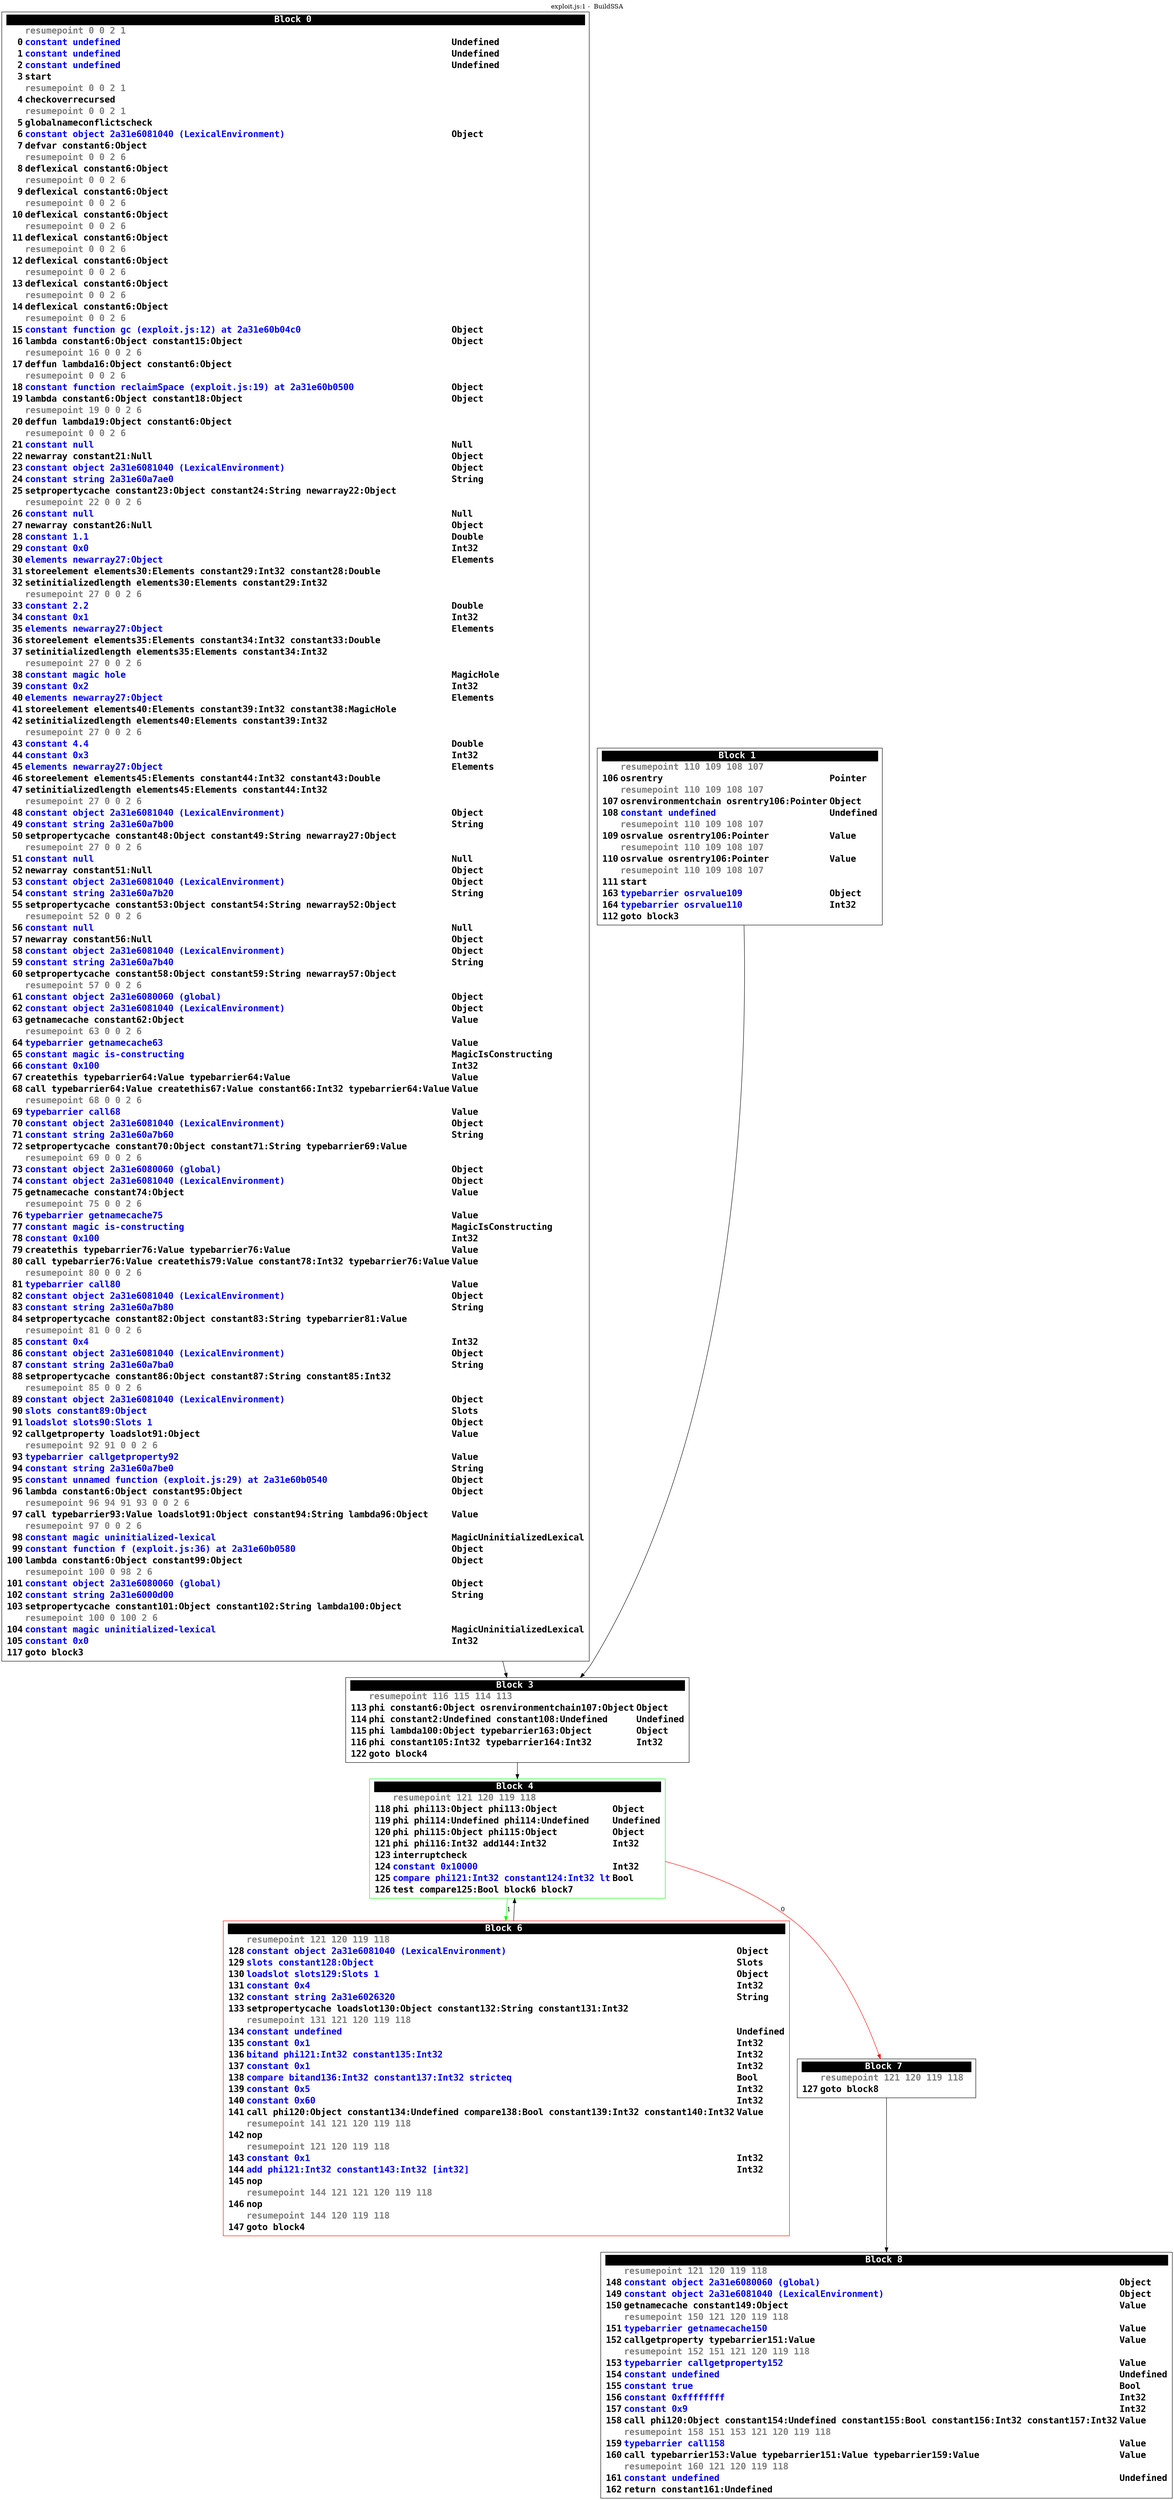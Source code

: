 digraph {
labelloc = t;
labelfontsize = 30;
label = "exploit.js:1 -  BuildSSA";
  rankdir=TB
  splines=true

  "Block0" [ shape=box fontsize=20 fontname="Consolas Bold" label=<<table border="0" cellborder="0" cellpadding="1"><tr><td align="center" bgcolor="black" colspan="3"><font color="white">Block 0 </font></td></tr><tr><td align="left"></td><td align="left"><font color="grey50">resumepoint 0 0 2 1 </font></td><td></td></tr><tr><td align="right" port="i0">0</td><td align="left"><font color="blue">constant undefined</font></td><td align="left">Undefined</td></tr><tr><td align="right" port="i1">1</td><td align="left"><font color="blue">constant undefined</font></td><td align="left">Undefined</td></tr><tr><td align="right" port="i2">2</td><td align="left"><font color="blue">constant undefined</font></td><td align="left">Undefined</td></tr><tr><td align="right" port="i3">3</td><td align="left">start</td></tr><tr><td align="left"></td><td align="left"><font color="grey50">resumepoint 0 0 2 1 </font></td><td></td></tr><tr><td align="right" port="i4">4</td><td align="left">checkoverrecursed</td></tr><tr><td align="left"></td><td align="left"><font color="grey50">resumepoint 0 0 2 1 </font></td><td></td></tr><tr><td align="right" port="i5">5</td><td align="left">globalnameconflictscheck</td></tr><tr><td align="right" port="i6">6</td><td align="left"><font color="blue">constant object 2a31e6081040 (LexicalEnvironment)</font></td><td align="left">Object</td></tr><tr><td align="right" port="i7">7</td><td align="left">defvar constant6:Object</td></tr><tr><td align="left"></td><td align="left"><font color="grey50">resumepoint 0 0 2 6 </font></td><td></td></tr><tr><td align="right" port="i8">8</td><td align="left">deflexical constant6:Object</td></tr><tr><td align="left"></td><td align="left"><font color="grey50">resumepoint 0 0 2 6 </font></td><td></td></tr><tr><td align="right" port="i9">9</td><td align="left">deflexical constant6:Object</td></tr><tr><td align="left"></td><td align="left"><font color="grey50">resumepoint 0 0 2 6 </font></td><td></td></tr><tr><td align="right" port="i10">10</td><td align="left">deflexical constant6:Object</td></tr><tr><td align="left"></td><td align="left"><font color="grey50">resumepoint 0 0 2 6 </font></td><td></td></tr><tr><td align="right" port="i11">11</td><td align="left">deflexical constant6:Object</td></tr><tr><td align="left"></td><td align="left"><font color="grey50">resumepoint 0 0 2 6 </font></td><td></td></tr><tr><td align="right" port="i12">12</td><td align="left">deflexical constant6:Object</td></tr><tr><td align="left"></td><td align="left"><font color="grey50">resumepoint 0 0 2 6 </font></td><td></td></tr><tr><td align="right" port="i13">13</td><td align="left">deflexical constant6:Object</td></tr><tr><td align="left"></td><td align="left"><font color="grey50">resumepoint 0 0 2 6 </font></td><td></td></tr><tr><td align="right" port="i14">14</td><td align="left">deflexical constant6:Object</td></tr><tr><td align="left"></td><td align="left"><font color="grey50">resumepoint 0 0 2 6 </font></td><td></td></tr><tr><td align="right" port="i15">15</td><td align="left"><font color="blue">constant function gc (exploit.js:12) at 2a31e60b04c0</font></td><td align="left">Object</td></tr><tr><td align="right" port="i16">16</td><td align="left">lambda constant6:Object constant15:Object</td><td align="left">Object</td></tr><tr><td align="left"></td><td align="left"><font color="grey50">resumepoint 16 0 0 2 6 </font></td><td></td></tr><tr><td align="right" port="i17">17</td><td align="left">deffun lambda16:Object constant6:Object</td></tr><tr><td align="left"></td><td align="left"><font color="grey50">resumepoint 0 0 2 6 </font></td><td></td></tr><tr><td align="right" port="i18">18</td><td align="left"><font color="blue">constant function reclaimSpace (exploit.js:19) at 2a31e60b0500</font></td><td align="left">Object</td></tr><tr><td align="right" port="i19">19</td><td align="left">lambda constant6:Object constant18:Object</td><td align="left">Object</td></tr><tr><td align="left"></td><td align="left"><font color="grey50">resumepoint 19 0 0 2 6 </font></td><td></td></tr><tr><td align="right" port="i20">20</td><td align="left">deffun lambda19:Object constant6:Object</td></tr><tr><td align="left"></td><td align="left"><font color="grey50">resumepoint 0 0 2 6 </font></td><td></td></tr><tr><td align="right" port="i21">21</td><td align="left"><font color="blue">constant null</font></td><td align="left">Null</td></tr><tr><td align="right" port="i22">22</td><td align="left">newarray constant21:Null</td><td align="left">Object</td></tr><tr><td align="right" port="i23">23</td><td align="left"><font color="blue">constant object 2a31e6081040 (LexicalEnvironment)</font></td><td align="left">Object</td></tr><tr><td align="right" port="i24">24</td><td align="left"><font color="blue">constant string 2a31e60a7ae0</font></td><td align="left">String</td></tr><tr><td align="right" port="i25">25</td><td align="left">setpropertycache constant23:Object constant24:String newarray22:Object</td></tr><tr><td align="left"></td><td align="left"><font color="grey50">resumepoint 22 0 0 2 6 </font></td><td></td></tr><tr><td align="right" port="i26">26</td><td align="left"><font color="blue">constant null</font></td><td align="left">Null</td></tr><tr><td align="right" port="i27">27</td><td align="left">newarray constant26:Null</td><td align="left">Object</td></tr><tr><td align="right" port="i28">28</td><td align="left"><font color="blue">constant 1.1</font></td><td align="left">Double</td></tr><tr><td align="right" port="i29">29</td><td align="left"><font color="blue">constant 0x0</font></td><td align="left">Int32</td></tr><tr><td align="right" port="i30">30</td><td align="left"><font color="blue">elements newarray27:Object</font></td><td align="left">Elements</td></tr><tr><td align="right" port="i31">31</td><td align="left">storeelement elements30:Elements constant29:Int32 constant28:Double</td></tr><tr><td align="right" port="i32">32</td><td align="left">setinitializedlength elements30:Elements constant29:Int32</td></tr><tr><td align="left"></td><td align="left"><font color="grey50">resumepoint 27 0 0 2 6 </font></td><td></td></tr><tr><td align="right" port="i33">33</td><td align="left"><font color="blue">constant 2.2</font></td><td align="left">Double</td></tr><tr><td align="right" port="i34">34</td><td align="left"><font color="blue">constant 0x1</font></td><td align="left">Int32</td></tr><tr><td align="right" port="i35">35</td><td align="left"><font color="blue">elements newarray27:Object</font></td><td align="left">Elements</td></tr><tr><td align="right" port="i36">36</td><td align="left">storeelement elements35:Elements constant34:Int32 constant33:Double</td></tr><tr><td align="right" port="i37">37</td><td align="left">setinitializedlength elements35:Elements constant34:Int32</td></tr><tr><td align="left"></td><td align="left"><font color="grey50">resumepoint 27 0 0 2 6 </font></td><td></td></tr><tr><td align="right" port="i38">38</td><td align="left"><font color="blue">constant magic hole</font></td><td align="left">MagicHole</td></tr><tr><td align="right" port="i39">39</td><td align="left"><font color="blue">constant 0x2</font></td><td align="left">Int32</td></tr><tr><td align="right" port="i40">40</td><td align="left"><font color="blue">elements newarray27:Object</font></td><td align="left">Elements</td></tr><tr><td align="right" port="i41">41</td><td align="left">storeelement elements40:Elements constant39:Int32 constant38:MagicHole</td></tr><tr><td align="right" port="i42">42</td><td align="left">setinitializedlength elements40:Elements constant39:Int32</td></tr><tr><td align="left"></td><td align="left"><font color="grey50">resumepoint 27 0 0 2 6 </font></td><td></td></tr><tr><td align="right" port="i43">43</td><td align="left"><font color="blue">constant 4.4</font></td><td align="left">Double</td></tr><tr><td align="right" port="i44">44</td><td align="left"><font color="blue">constant 0x3</font></td><td align="left">Int32</td></tr><tr><td align="right" port="i45">45</td><td align="left"><font color="blue">elements newarray27:Object</font></td><td align="left">Elements</td></tr><tr><td align="right" port="i46">46</td><td align="left">storeelement elements45:Elements constant44:Int32 constant43:Double</td></tr><tr><td align="right" port="i47">47</td><td align="left">setinitializedlength elements45:Elements constant44:Int32</td></tr><tr><td align="left"></td><td align="left"><font color="grey50">resumepoint 27 0 0 2 6 </font></td><td></td></tr><tr><td align="right" port="i48">48</td><td align="left"><font color="blue">constant object 2a31e6081040 (LexicalEnvironment)</font></td><td align="left">Object</td></tr><tr><td align="right" port="i49">49</td><td align="left"><font color="blue">constant string 2a31e60a7b00</font></td><td align="left">String</td></tr><tr><td align="right" port="i50">50</td><td align="left">setpropertycache constant48:Object constant49:String newarray27:Object</td></tr><tr><td align="left"></td><td align="left"><font color="grey50">resumepoint 27 0 0 2 6 </font></td><td></td></tr><tr><td align="right" port="i51">51</td><td align="left"><font color="blue">constant null</font></td><td align="left">Null</td></tr><tr><td align="right" port="i52">52</td><td align="left">newarray constant51:Null</td><td align="left">Object</td></tr><tr><td align="right" port="i53">53</td><td align="left"><font color="blue">constant object 2a31e6081040 (LexicalEnvironment)</font></td><td align="left">Object</td></tr><tr><td align="right" port="i54">54</td><td align="left"><font color="blue">constant string 2a31e60a7b20</font></td><td align="left">String</td></tr><tr><td align="right" port="i55">55</td><td align="left">setpropertycache constant53:Object constant54:String newarray52:Object</td></tr><tr><td align="left"></td><td align="left"><font color="grey50">resumepoint 52 0 0 2 6 </font></td><td></td></tr><tr><td align="right" port="i56">56</td><td align="left"><font color="blue">constant null</font></td><td align="left">Null</td></tr><tr><td align="right" port="i57">57</td><td align="left">newarray constant56:Null</td><td align="left">Object</td></tr><tr><td align="right" port="i58">58</td><td align="left"><font color="blue">constant object 2a31e6081040 (LexicalEnvironment)</font></td><td align="left">Object</td></tr><tr><td align="right" port="i59">59</td><td align="left"><font color="blue">constant string 2a31e60a7b40</font></td><td align="left">String</td></tr><tr><td align="right" port="i60">60</td><td align="left">setpropertycache constant58:Object constant59:String newarray57:Object</td></tr><tr><td align="left"></td><td align="left"><font color="grey50">resumepoint 57 0 0 2 6 </font></td><td></td></tr><tr><td align="right" port="i61">61</td><td align="left"><font color="blue">constant object 2a31e6080060 (global)</font></td><td align="left">Object</td></tr><tr><td align="right" port="i62">62</td><td align="left"><font color="blue">constant object 2a31e6081040 (LexicalEnvironment)</font></td><td align="left">Object</td></tr><tr><td align="right" port="i63">63</td><td align="left">getnamecache constant62:Object</td><td align="left">Value</td></tr><tr><td align="left"></td><td align="left"><font color="grey50">resumepoint 63 0 0 2 6 </font></td><td></td></tr><tr><td align="right" port="i64">64</td><td align="left"><font color="blue">typebarrier getnamecache63</font></td><td align="left">Value</td></tr><tr><td align="right" port="i65">65</td><td align="left"><font color="blue">constant magic is-constructing</font></td><td align="left">MagicIsConstructing</td></tr><tr><td align="right" port="i66">66</td><td align="left"><font color="blue">constant 0x100</font></td><td align="left">Int32</td></tr><tr><td align="right" port="i67">67</td><td align="left">createthis typebarrier64:Value typebarrier64:Value</td><td align="left">Value</td></tr><tr><td align="right" port="i68">68</td><td align="left">call typebarrier64:Value createthis67:Value constant66:Int32 typebarrier64:Value</td><td align="left">Value</td></tr><tr><td align="left"></td><td align="left"><font color="grey50">resumepoint 68 0 0 2 6 </font></td><td></td></tr><tr><td align="right" port="i69">69</td><td align="left"><font color="blue">typebarrier call68</font></td><td align="left">Value</td></tr><tr><td align="right" port="i70">70</td><td align="left"><font color="blue">constant object 2a31e6081040 (LexicalEnvironment)</font></td><td align="left">Object</td></tr><tr><td align="right" port="i71">71</td><td align="left"><font color="blue">constant string 2a31e60a7b60</font></td><td align="left">String</td></tr><tr><td align="right" port="i72">72</td><td align="left">setpropertycache constant70:Object constant71:String typebarrier69:Value</td></tr><tr><td align="left"></td><td align="left"><font color="grey50">resumepoint 69 0 0 2 6 </font></td><td></td></tr><tr><td align="right" port="i73">73</td><td align="left"><font color="blue">constant object 2a31e6080060 (global)</font></td><td align="left">Object</td></tr><tr><td align="right" port="i74">74</td><td align="left"><font color="blue">constant object 2a31e6081040 (LexicalEnvironment)</font></td><td align="left">Object</td></tr><tr><td align="right" port="i75">75</td><td align="left">getnamecache constant74:Object</td><td align="left">Value</td></tr><tr><td align="left"></td><td align="left"><font color="grey50">resumepoint 75 0 0 2 6 </font></td><td></td></tr><tr><td align="right" port="i76">76</td><td align="left"><font color="blue">typebarrier getnamecache75</font></td><td align="left">Value</td></tr><tr><td align="right" port="i77">77</td><td align="left"><font color="blue">constant magic is-constructing</font></td><td align="left">MagicIsConstructing</td></tr><tr><td align="right" port="i78">78</td><td align="left"><font color="blue">constant 0x100</font></td><td align="left">Int32</td></tr><tr><td align="right" port="i79">79</td><td align="left">createthis typebarrier76:Value typebarrier76:Value</td><td align="left">Value</td></tr><tr><td align="right" port="i80">80</td><td align="left">call typebarrier76:Value createthis79:Value constant78:Int32 typebarrier76:Value</td><td align="left">Value</td></tr><tr><td align="left"></td><td align="left"><font color="grey50">resumepoint 80 0 0 2 6 </font></td><td></td></tr><tr><td align="right" port="i81">81</td><td align="left"><font color="blue">typebarrier call80</font></td><td align="left">Value</td></tr><tr><td align="right" port="i82">82</td><td align="left"><font color="blue">constant object 2a31e6081040 (LexicalEnvironment)</font></td><td align="left">Object</td></tr><tr><td align="right" port="i83">83</td><td align="left"><font color="blue">constant string 2a31e60a7b80</font></td><td align="left">String</td></tr><tr><td align="right" port="i84">84</td><td align="left">setpropertycache constant82:Object constant83:String typebarrier81:Value</td></tr><tr><td align="left"></td><td align="left"><font color="grey50">resumepoint 81 0 0 2 6 </font></td><td></td></tr><tr><td align="right" port="i85">85</td><td align="left"><font color="blue">constant 0x4</font></td><td align="left">Int32</td></tr><tr><td align="right" port="i86">86</td><td align="left"><font color="blue">constant object 2a31e6081040 (LexicalEnvironment)</font></td><td align="left">Object</td></tr><tr><td align="right" port="i87">87</td><td align="left"><font color="blue">constant string 2a31e60a7ba0</font></td><td align="left">String</td></tr><tr><td align="right" port="i88">88</td><td align="left">setpropertycache constant86:Object constant87:String constant85:Int32</td></tr><tr><td align="left"></td><td align="left"><font color="grey50">resumepoint 85 0 0 2 6 </font></td><td></td></tr><tr><td align="right" port="i89">89</td><td align="left"><font color="blue">constant object 2a31e6081040 (LexicalEnvironment)</font></td><td align="left">Object</td></tr><tr><td align="right" port="i90">90</td><td align="left"><font color="blue">slots constant89:Object</font></td><td align="left">Slots</td></tr><tr><td align="right" port="i91">91</td><td align="left"><font color="blue">loadslot slots90:Slots 1</font></td><td align="left">Object</td></tr><tr><td align="right" port="i92">92</td><td align="left">callgetproperty loadslot91:Object</td><td align="left">Value</td></tr><tr><td align="left"></td><td align="left"><font color="grey50">resumepoint 92 91 0 0 2 6 </font></td><td></td></tr><tr><td align="right" port="i93">93</td><td align="left"><font color="blue">typebarrier callgetproperty92</font></td><td align="left">Value</td></tr><tr><td align="right" port="i94">94</td><td align="left"><font color="blue">constant string 2a31e60a7be0</font></td><td align="left">String</td></tr><tr><td align="right" port="i95">95</td><td align="left"><font color="blue">constant unnamed function (exploit.js:29) at 2a31e60b0540</font></td><td align="left">Object</td></tr><tr><td align="right" port="i96">96</td><td align="left">lambda constant6:Object constant95:Object</td><td align="left">Object</td></tr><tr><td align="left"></td><td align="left"><font color="grey50">resumepoint 96 94 91 93 0 0 2 6 </font></td><td></td></tr><tr><td align="right" port="i97">97</td><td align="left">call typebarrier93:Value loadslot91:Object constant94:String lambda96:Object</td><td align="left">Value</td></tr><tr><td align="left"></td><td align="left"><font color="grey50">resumepoint 97 0 0 2 6 </font></td><td></td></tr><tr><td align="right" port="i98">98</td><td align="left"><font color="blue">constant magic uninitialized-lexical</font></td><td align="left">MagicUninitializedLexical</td></tr><tr><td align="right" port="i99">99</td><td align="left"><font color="blue">constant function f (exploit.js:36) at 2a31e60b0580</font></td><td align="left">Object</td></tr><tr><td align="right" port="i100">100</td><td align="left">lambda constant6:Object constant99:Object</td><td align="left">Object</td></tr><tr><td align="left"></td><td align="left"><font color="grey50">resumepoint 100 0 98 2 6 </font></td><td></td></tr><tr><td align="right" port="i101">101</td><td align="left"><font color="blue">constant object 2a31e6080060 (global)</font></td><td align="left">Object</td></tr><tr><td align="right" port="i102">102</td><td align="left"><font color="blue">constant string 2a31e6000d00</font></td><td align="left">String</td></tr><tr><td align="right" port="i103">103</td><td align="left">setpropertycache constant101:Object constant102:String lambda100:Object</td></tr><tr><td align="left"></td><td align="left"><font color="grey50">resumepoint 100 0 100 2 6 </font></td><td></td></tr><tr><td align="right" port="i104">104</td><td align="left"><font color="blue">constant magic uninitialized-lexical</font></td><td align="left">MagicUninitializedLexical</td></tr><tr><td align="right" port="i105">105</td><td align="left"><font color="blue">constant 0x0</font></td><td align="left">Int32</td></tr><tr><td align="right" port="i117">117</td><td align="left">goto block3</td></tr></table>> ] ;
  "Block1" [ shape=box fontsize=20 fontname="Consolas Bold" label=<<table border="0" cellborder="0" cellpadding="1"><tr><td align="center" bgcolor="black" colspan="3"><font color="white">Block 1 </font></td></tr><tr><td align="left"></td><td align="left"><font color="grey50">resumepoint 110 109 108 107 </font></td><td></td></tr><tr><td align="right" port="i106">106</td><td align="left">osrentry</td><td align="left">Pointer</td></tr><tr><td align="left"></td><td align="left"><font color="grey50">resumepoint 110 109 108 107 </font></td><td></td></tr><tr><td align="right" port="i107">107</td><td align="left">osrenvironmentchain osrentry106:Pointer</td><td align="left">Object</td></tr><tr><td align="right" port="i108">108</td><td align="left"><font color="blue">constant undefined</font></td><td align="left">Undefined</td></tr><tr><td align="left"></td><td align="left"><font color="grey50">resumepoint 110 109 108 107 </font></td><td></td></tr><tr><td align="right" port="i109">109</td><td align="left">osrvalue osrentry106:Pointer</td><td align="left">Value</td></tr><tr><td align="left"></td><td align="left"><font color="grey50">resumepoint 110 109 108 107 </font></td><td></td></tr><tr><td align="right" port="i110">110</td><td align="left">osrvalue osrentry106:Pointer</td><td align="left">Value</td></tr><tr><td align="left"></td><td align="left"><font color="grey50">resumepoint 110 109 108 107 </font></td><td></td></tr><tr><td align="right" port="i111">111</td><td align="left">start</td></tr><tr><td align="right" port="i163">163</td><td align="left"><font color="blue">typebarrier osrvalue109</font></td><td align="left">Object</td></tr><tr><td align="right" port="i164">164</td><td align="left"><font color="blue">typebarrier osrvalue110</font></td><td align="left">Int32</td></tr><tr><td align="right" port="i112">112</td><td align="left">goto block3</td></tr></table>> ] ;
  "Block3" [ shape=box fontsize=20 fontname="Consolas Bold" label=<<table border="0" cellborder="0" cellpadding="1"><tr><td align="center" bgcolor="black" colspan="3"><font color="white">Block 3 </font></td></tr><tr><td align="left"></td><td align="left"><font color="grey50">resumepoint 116 115 114 113 </font></td><td></td></tr><tr><td align="right" port="i113">113</td><td align="left">phi constant6:Object osrenvironmentchain107:Object</td><td align="left">Object</td></tr><tr><td align="right" port="i114">114</td><td align="left">phi constant2:Undefined constant108:Undefined</td><td align="left">Undefined</td></tr><tr><td align="right" port="i115">115</td><td align="left">phi lambda100:Object typebarrier163:Object</td><td align="left">Object</td></tr><tr><td align="right" port="i116">116</td><td align="left">phi constant105:Int32 typebarrier164:Int32</td><td align="left">Int32</td></tr><tr><td align="right" port="i122">122</td><td align="left">goto block4</td></tr></table>> ] ;
  "Block4" [ color=green shape=box fontsize=20 fontname="Consolas Bold" label=<<table border="0" cellborder="0" cellpadding="1"><tr><td align="center" bgcolor="black" colspan="3"><font color="white">Block 4 </font></td></tr><tr><td align="left"></td><td align="left"><font color="grey50">resumepoint 121 120 119 118 </font></td><td></td></tr><tr><td align="right" port="i118">118</td><td align="left">phi phi113:Object phi113:Object</td><td align="left">Object</td></tr><tr><td align="right" port="i119">119</td><td align="left">phi phi114:Undefined phi114:Undefined</td><td align="left">Undefined</td></tr><tr><td align="right" port="i120">120</td><td align="left">phi phi115:Object phi115:Object</td><td align="left">Object</td></tr><tr><td align="right" port="i121">121</td><td align="left">phi phi116:Int32 add144:Int32</td><td align="left">Int32</td></tr><tr><td align="right" port="i123">123</td><td align="left">interruptcheck</td></tr><tr><td align="right" port="i124">124</td><td align="left"><font color="blue">constant 0x10000</font></td><td align="left">Int32</td></tr><tr><td align="right" port="i125">125</td><td align="left"><font color="blue">compare phi121:Int32 constant124:Int32 lt</font></td><td align="left">Bool</td></tr><tr><td align="right" port="i126">126</td><td align="left">test compare125:Bool block6 block7</td></tr></table>> ] ;
  "Block6" [ color=red shape=box fontsize=20 fontname="Consolas Bold" label=<<table border="0" cellborder="0" cellpadding="1"><tr><td align="center" bgcolor="black" colspan="3"><font color="white">Block 6 </font></td></tr><tr><td align="left"></td><td align="left"><font color="grey50">resumepoint 121 120 119 118 </font></td><td></td></tr><tr><td align="right" port="i128">128</td><td align="left"><font color="blue">constant object 2a31e6081040 (LexicalEnvironment)</font></td><td align="left">Object</td></tr><tr><td align="right" port="i129">129</td><td align="left"><font color="blue">slots constant128:Object</font></td><td align="left">Slots</td></tr><tr><td align="right" port="i130">130</td><td align="left"><font color="blue">loadslot slots129:Slots 1</font></td><td align="left">Object</td></tr><tr><td align="right" port="i131">131</td><td align="left"><font color="blue">constant 0x4</font></td><td align="left">Int32</td></tr><tr><td align="right" port="i132">132</td><td align="left"><font color="blue">constant string 2a31e6026320</font></td><td align="left">String</td></tr><tr><td align="right" port="i133">133</td><td align="left">setpropertycache loadslot130:Object constant132:String constant131:Int32</td></tr><tr><td align="left"></td><td align="left"><font color="grey50">resumepoint 131 121 120 119 118 </font></td><td></td></tr><tr><td align="right" port="i134">134</td><td align="left"><font color="blue">constant undefined</font></td><td align="left">Undefined</td></tr><tr><td align="right" port="i135">135</td><td align="left"><font color="blue">constant 0x1</font></td><td align="left">Int32</td></tr><tr><td align="right" port="i136">136</td><td align="left"><font color="blue">bitand phi121:Int32 constant135:Int32</font></td><td align="left">Int32</td></tr><tr><td align="right" port="i137">137</td><td align="left"><font color="blue">constant 0x1</font></td><td align="left">Int32</td></tr><tr><td align="right" port="i138">138</td><td align="left"><font color="blue">compare bitand136:Int32 constant137:Int32 stricteq</font></td><td align="left">Bool</td></tr><tr><td align="right" port="i139">139</td><td align="left"><font color="blue">constant 0x5</font></td><td align="left">Int32</td></tr><tr><td align="right" port="i140">140</td><td align="left"><font color="blue">constant 0x60</font></td><td align="left">Int32</td></tr><tr><td align="right" port="i141">141</td><td align="left">call phi120:Object constant134:Undefined compare138:Bool constant139:Int32 constant140:Int32</td><td align="left">Value</td></tr><tr><td align="left"></td><td align="left"><font color="grey50">resumepoint 141 121 120 119 118 </font></td><td></td></tr><tr><td align="right" port="i142">142</td><td align="left">nop</td></tr><tr><td align="left"></td><td align="left"><font color="grey50">resumepoint 121 120 119 118 </font></td><td></td></tr><tr><td align="right" port="i143">143</td><td align="left"><font color="blue">constant 0x1</font></td><td align="left">Int32</td></tr><tr><td align="right" port="i144">144</td><td align="left"><font color="blue">add phi121:Int32 constant143:Int32 [int32]</font></td><td align="left">Int32</td></tr><tr><td align="right" port="i145">145</td><td align="left">nop</td></tr><tr><td align="left"></td><td align="left"><font color="grey50">resumepoint 144 121 121 120 119 118 </font></td><td></td></tr><tr><td align="right" port="i146">146</td><td align="left">nop</td></tr><tr><td align="left"></td><td align="left"><font color="grey50">resumepoint 144 120 119 118 </font></td><td></td></tr><tr><td align="right" port="i147">147</td><td align="left">goto block4</td></tr></table>> ] ;
  "Block7" [ shape=box fontsize=20 fontname="Consolas Bold" label=<<table border="0" cellborder="0" cellpadding="1"><tr><td align="center" bgcolor="black" colspan="3"><font color="white">Block 7 </font></td></tr><tr><td align="left"></td><td align="left"><font color="grey50">resumepoint 121 120 119 118 </font></td><td></td></tr><tr><td align="right" port="i127">127</td><td align="left">goto block8</td></tr></table>> ] ;
  "Block8" [ shape=box fontsize=20 fontname="Consolas Bold" label=<<table border="0" cellborder="0" cellpadding="1"><tr><td align="center" bgcolor="black" colspan="3"><font color="white">Block 8 </font></td></tr><tr><td align="left"></td><td align="left"><font color="grey50">resumepoint 121 120 119 118 </font></td><td></td></tr><tr><td align="right" port="i148">148</td><td align="left"><font color="blue">constant object 2a31e6080060 (global)</font></td><td align="left">Object</td></tr><tr><td align="right" port="i149">149</td><td align="left"><font color="blue">constant object 2a31e6081040 (LexicalEnvironment)</font></td><td align="left">Object</td></tr><tr><td align="right" port="i150">150</td><td align="left">getnamecache constant149:Object</td><td align="left">Value</td></tr><tr><td align="left"></td><td align="left"><font color="grey50">resumepoint 150 121 120 119 118 </font></td><td></td></tr><tr><td align="right" port="i151">151</td><td align="left"><font color="blue">typebarrier getnamecache150</font></td><td align="left">Value</td></tr><tr><td align="right" port="i152">152</td><td align="left">callgetproperty typebarrier151:Value</td><td align="left">Value</td></tr><tr><td align="left"></td><td align="left"><font color="grey50">resumepoint 152 151 121 120 119 118 </font></td><td></td></tr><tr><td align="right" port="i153">153</td><td align="left"><font color="blue">typebarrier callgetproperty152</font></td><td align="left">Value</td></tr><tr><td align="right" port="i154">154</td><td align="left"><font color="blue">constant undefined</font></td><td align="left">Undefined</td></tr><tr><td align="right" port="i155">155</td><td align="left"><font color="blue">constant true</font></td><td align="left">Bool</td></tr><tr><td align="right" port="i156">156</td><td align="left"><font color="blue">constant 0xffffffff</font></td><td align="left">Int32</td></tr><tr><td align="right" port="i157">157</td><td align="left"><font color="blue">constant 0x9</font></td><td align="left">Int32</td></tr><tr><td align="right" port="i158">158</td><td align="left">call phi120:Object constant154:Undefined constant155:Bool constant156:Int32 constant157:Int32</td><td align="left">Value</td></tr><tr><td align="left"></td><td align="left"><font color="grey50">resumepoint 158 151 153 121 120 119 118 </font></td><td></td></tr><tr><td align="right" port="i159">159</td><td align="left"><font color="blue">typebarrier call158</font></td><td align="left">Value</td></tr><tr><td align="right" port="i160">160</td><td align="left">call typebarrier153:Value typebarrier151:Value typebarrier159:Value</td><td align="left">Value</td></tr><tr><td align="left"></td><td align="left"><font color="grey50">resumepoint 160 121 120 119 118 </font></td><td></td></tr><tr><td align="right" port="i161">161</td><td align="left"><font color="blue">constant undefined</font></td><td align="left">Undefined</td></tr><tr><td align="right" port="i162">162</td><td align="left">return constant161:Undefined</td></tr></table>> ] ;

  "Block0" -> "Block3" ;
  "Block1" -> "Block3" ;
  "Block3" -> "Block4" ;
  "Block4" -> "Block6" [ color=green label=1 ] ;
  "Block4" -> "Block7" [ color=red label=0 ] ;
  "Block6" -> "Block4" ;
  "Block7" -> "Block8" ;
}
